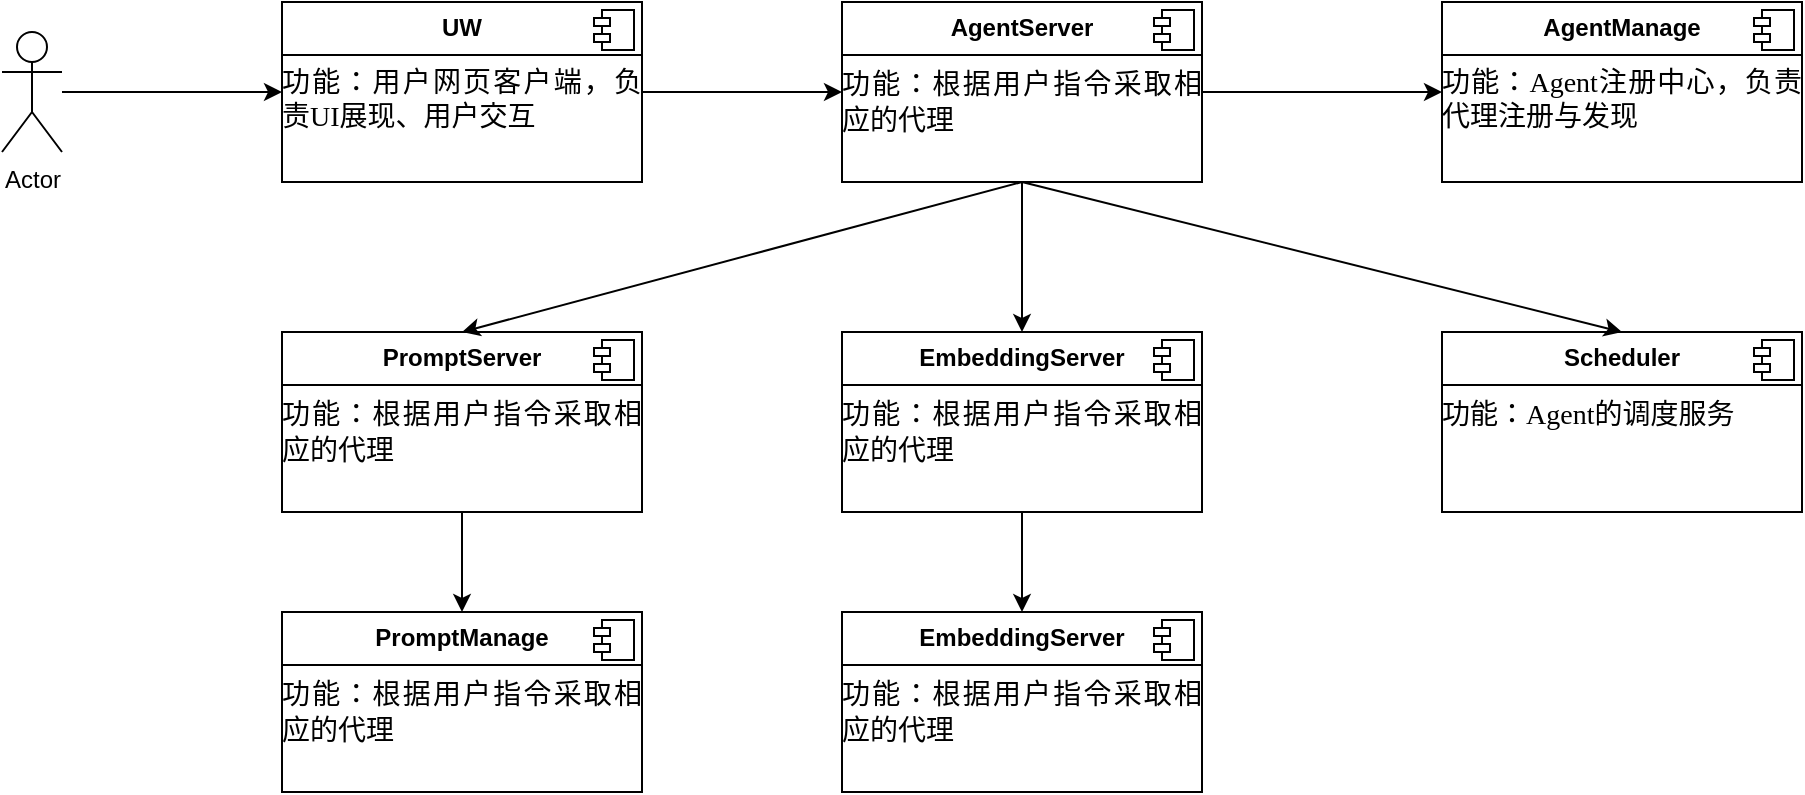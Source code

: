 <mxfile version="24.7.16">
  <diagram id="Ht1M8jgEwFfnCIfOTk4-" name="Page-1">
    <mxGraphModel dx="1426" dy="798" grid="1" gridSize="10" guides="1" tooltips="1" connect="1" arrows="1" fold="1" page="1" pageScale="1" pageWidth="1169" pageHeight="827" math="0" shadow="0">
      <root>
        <mxCell id="0" />
        <mxCell id="1" parent="0" />
        <mxCell id="tLU6vOamgJZOyBqF00xu-16" style="edgeStyle=orthogonalEdgeStyle;rounded=0;orthogonalLoop=1;jettySize=auto;html=1;exitX=1;exitY=0.5;exitDx=0;exitDy=0;entryX=0;entryY=0.5;entryDx=0;entryDy=0;" edge="1" parent="1" source="tLU6vOamgJZOyBqF00xu-10" target="tLU6vOamgJZOyBqF00xu-14">
          <mxGeometry relative="1" as="geometry" />
        </mxCell>
        <mxCell id="tLU6vOamgJZOyBqF00xu-10" value="&lt;p style=&quot;margin:0px;margin-top:6px;text-align:center;&quot;&gt;&lt;b&gt;UW&lt;/b&gt;&lt;/p&gt;&lt;hr size=&quot;1&quot; style=&quot;border-style:solid;&quot;&gt;&lt;p style=&quot;margin: 0pt 0pt 0.0pt; text-align: justify; font-family: 等线; font-size: 10.5pt;&quot; class=&quot;MsoNormal&quot;&gt;&lt;span style=&quot;font-family: 微软雅黑; font-size: 10.5pt;&quot;&gt;功能：用户网页客户端&lt;/span&gt;&lt;span style=&quot;font-family: 微软雅黑; font-size: 10.5pt;&quot;&gt;，&lt;/span&gt;&lt;span style=&quot;font-family: 微软雅黑; font-size: 10.5pt;&quot;&gt;&lt;font face=&quot;微软雅黑&quot;&gt;负责&lt;/font&gt;&lt;font face=&quot;微软雅黑&quot;&gt;UI展现、用户交互&lt;/font&gt;&lt;/span&gt;&lt;/p&gt;" style="align=left;overflow=fill;html=1;dropTarget=0;whiteSpace=wrap;" vertex="1" parent="1">
          <mxGeometry x="180" y="75" width="180" height="90" as="geometry" />
        </mxCell>
        <mxCell id="tLU6vOamgJZOyBqF00xu-11" value="" style="shape=component;jettyWidth=8;jettyHeight=4;" vertex="1" parent="tLU6vOamgJZOyBqF00xu-10">
          <mxGeometry x="1" width="20" height="20" relative="1" as="geometry">
            <mxPoint x="-24" y="4" as="offset" />
          </mxGeometry>
        </mxCell>
        <mxCell id="tLU6vOamgJZOyBqF00xu-13" style="edgeStyle=orthogonalEdgeStyle;rounded=0;orthogonalLoop=1;jettySize=auto;html=1;entryX=0;entryY=0.5;entryDx=0;entryDy=0;" edge="1" parent="1" source="tLU6vOamgJZOyBqF00xu-12" target="tLU6vOamgJZOyBqF00xu-10">
          <mxGeometry relative="1" as="geometry" />
        </mxCell>
        <mxCell id="tLU6vOamgJZOyBqF00xu-12" value="Actor" style="shape=umlActor;verticalLabelPosition=bottom;verticalAlign=top;html=1;" vertex="1" parent="1">
          <mxGeometry x="40" y="90" width="30" height="60" as="geometry" />
        </mxCell>
        <mxCell id="tLU6vOamgJZOyBqF00xu-19" style="edgeStyle=orthogonalEdgeStyle;rounded=0;orthogonalLoop=1;jettySize=auto;html=1;entryX=0;entryY=0.5;entryDx=0;entryDy=0;" edge="1" parent="1" source="tLU6vOamgJZOyBqF00xu-14" target="tLU6vOamgJZOyBqF00xu-17">
          <mxGeometry relative="1" as="geometry" />
        </mxCell>
        <mxCell id="tLU6vOamgJZOyBqF00xu-30" style="edgeStyle=orthogonalEdgeStyle;rounded=0;orthogonalLoop=1;jettySize=auto;html=1;entryX=0.5;entryY=0;entryDx=0;entryDy=0;" edge="1" parent="1" source="tLU6vOamgJZOyBqF00xu-14" target="tLU6vOamgJZOyBqF00xu-28">
          <mxGeometry relative="1" as="geometry" />
        </mxCell>
        <mxCell id="tLU6vOamgJZOyBqF00xu-14" value="&lt;p style=&quot;margin:0px;margin-top:6px;text-align:center;&quot;&gt;&lt;b&gt;AgentServer&lt;/b&gt;&lt;/p&gt;&lt;hr size=&quot;1&quot; style=&quot;border-style:solid;&quot;&gt;&lt;p style=&quot;margin: 0pt 0pt 0.0pt; text-align: justify;&quot; class=&quot;MsoNormal&quot;&gt;&lt;span style=&quot;font-family: 微软雅黑; font-size: 10.5pt;&quot;&gt;功能：&lt;/span&gt;&lt;span style=&quot;background-color: initial; text-align: left; font-size: 14px;&quot;&gt;&lt;font face=&quot;微软雅黑&quot;&gt;根据用户指令采取相应的代理&lt;/font&gt;&lt;/span&gt;&lt;/p&gt;" style="align=left;overflow=fill;html=1;dropTarget=0;whiteSpace=wrap;" vertex="1" parent="1">
          <mxGeometry x="460" y="75" width="180" height="90" as="geometry" />
        </mxCell>
        <mxCell id="tLU6vOamgJZOyBqF00xu-15" value="" style="shape=component;jettyWidth=8;jettyHeight=4;" vertex="1" parent="tLU6vOamgJZOyBqF00xu-14">
          <mxGeometry x="1" width="20" height="20" relative="1" as="geometry">
            <mxPoint x="-24" y="4" as="offset" />
          </mxGeometry>
        </mxCell>
        <mxCell id="tLU6vOamgJZOyBqF00xu-17" value="&lt;p style=&quot;margin:0px;margin-top:6px;text-align:center;&quot;&gt;&lt;b&gt;AgentManage&lt;/b&gt;&lt;/p&gt;&lt;hr size=&quot;1&quot; style=&quot;border-style:solid;&quot;&gt;&lt;p style=&quot;margin: 0pt 0pt 0.0pt; text-align: justify; font-family: 等线; font-size: 10.5pt;&quot; class=&quot;MsoNormal&quot;&gt;&lt;span style=&quot;font-family: 微软雅黑; font-size: 10.5pt;&quot;&gt;功能：Agent&lt;/span&gt;&lt;span style=&quot;font-family: 微软雅黑; font-size: 10.5pt; background-color: initial;&quot;&gt;注册中心，负责代理注册与发现&lt;/span&gt;&lt;/p&gt;" style="align=left;overflow=fill;html=1;dropTarget=0;whiteSpace=wrap;" vertex="1" parent="1">
          <mxGeometry x="760" y="75" width="180" height="90" as="geometry" />
        </mxCell>
        <mxCell id="tLU6vOamgJZOyBqF00xu-18" value="" style="shape=component;jettyWidth=8;jettyHeight=4;" vertex="1" parent="tLU6vOamgJZOyBqF00xu-17">
          <mxGeometry x="1" width="20" height="20" relative="1" as="geometry">
            <mxPoint x="-24" y="4" as="offset" />
          </mxGeometry>
        </mxCell>
        <mxCell id="tLU6vOamgJZOyBqF00xu-39" style="edgeStyle=orthogonalEdgeStyle;rounded=0;orthogonalLoop=1;jettySize=auto;html=1;" edge="1" parent="1" source="tLU6vOamgJZOyBqF00xu-20" target="tLU6vOamgJZOyBqF00xu-37">
          <mxGeometry relative="1" as="geometry" />
        </mxCell>
        <mxCell id="tLU6vOamgJZOyBqF00xu-20" value="&lt;p style=&quot;margin:0px;margin-top:6px;text-align:center;&quot;&gt;&lt;b&gt;PromptServer&lt;/b&gt;&lt;/p&gt;&lt;hr size=&quot;1&quot; style=&quot;border-style:solid;&quot;&gt;&lt;p style=&quot;margin: 0pt 0pt 0.0pt; text-align: justify;&quot; class=&quot;MsoNormal&quot;&gt;&lt;span style=&quot;font-family: 微软雅黑; font-size: 10.5pt;&quot;&gt;功能：&lt;/span&gt;&lt;span style=&quot;background-color: initial; text-align: left; font-size: 14px;&quot;&gt;&lt;font face=&quot;微软雅黑&quot;&gt;根据用户指令采取相应的代理&lt;/font&gt;&lt;/span&gt;&lt;/p&gt;" style="align=left;overflow=fill;html=1;dropTarget=0;whiteSpace=wrap;" vertex="1" parent="1">
          <mxGeometry x="180" y="240" width="180" height="90" as="geometry" />
        </mxCell>
        <mxCell id="tLU6vOamgJZOyBqF00xu-21" value="" style="shape=component;jettyWidth=8;jettyHeight=4;" vertex="1" parent="tLU6vOamgJZOyBqF00xu-20">
          <mxGeometry x="1" width="20" height="20" relative="1" as="geometry">
            <mxPoint x="-24" y="4" as="offset" />
          </mxGeometry>
        </mxCell>
        <mxCell id="tLU6vOamgJZOyBqF00xu-27" value="" style="endArrow=classic;html=1;rounded=0;exitX=0.5;exitY=1;exitDx=0;exitDy=0;entryX=0.5;entryY=0;entryDx=0;entryDy=0;" edge="1" parent="1" source="tLU6vOamgJZOyBqF00xu-14" target="tLU6vOamgJZOyBqF00xu-20">
          <mxGeometry width="50" height="50" relative="1" as="geometry">
            <mxPoint x="560" y="470" as="sourcePoint" />
            <mxPoint x="610" y="420" as="targetPoint" />
          </mxGeometry>
        </mxCell>
        <mxCell id="tLU6vOamgJZOyBqF00xu-33" style="edgeStyle=orthogonalEdgeStyle;rounded=0;orthogonalLoop=1;jettySize=auto;html=1;" edge="1" parent="1" source="tLU6vOamgJZOyBqF00xu-28" target="tLU6vOamgJZOyBqF00xu-31">
          <mxGeometry relative="1" as="geometry" />
        </mxCell>
        <mxCell id="tLU6vOamgJZOyBqF00xu-28" value="&lt;p style=&quot;margin:0px;margin-top:6px;text-align:center;&quot;&gt;&lt;b&gt;EmbeddingServer&lt;/b&gt;&lt;/p&gt;&lt;hr size=&quot;1&quot; style=&quot;border-style:solid;&quot;&gt;&lt;p style=&quot;margin: 0pt 0pt 0.0pt; text-align: justify;&quot; class=&quot;MsoNormal&quot;&gt;&lt;span style=&quot;font-family: 微软雅黑; font-size: 10.5pt;&quot;&gt;功能：&lt;/span&gt;&lt;span style=&quot;background-color: initial; text-align: left; font-size: 14px;&quot;&gt;&lt;font face=&quot;微软雅黑&quot;&gt;根据用户指令采取相应的代理&lt;/font&gt;&lt;/span&gt;&lt;/p&gt;" style="align=left;overflow=fill;html=1;dropTarget=0;whiteSpace=wrap;" vertex="1" parent="1">
          <mxGeometry x="460" y="240" width="180" height="90" as="geometry" />
        </mxCell>
        <mxCell id="tLU6vOamgJZOyBqF00xu-29" value="" style="shape=component;jettyWidth=8;jettyHeight=4;" vertex="1" parent="tLU6vOamgJZOyBqF00xu-28">
          <mxGeometry x="1" width="20" height="20" relative="1" as="geometry">
            <mxPoint x="-24" y="4" as="offset" />
          </mxGeometry>
        </mxCell>
        <mxCell id="tLU6vOamgJZOyBqF00xu-31" value="&lt;p style=&quot;margin:0px;margin-top:6px;text-align:center;&quot;&gt;&lt;b&gt;EmbeddingServer&lt;/b&gt;&lt;/p&gt;&lt;hr size=&quot;1&quot; style=&quot;border-style:solid;&quot;&gt;&lt;p style=&quot;margin: 0pt 0pt 0.0pt; text-align: justify;&quot; class=&quot;MsoNormal&quot;&gt;&lt;span style=&quot;font-family: 微软雅黑; font-size: 10.5pt;&quot;&gt;功能：&lt;/span&gt;&lt;span style=&quot;background-color: initial; text-align: left; font-size: 14px;&quot;&gt;&lt;font face=&quot;微软雅黑&quot;&gt;根据用户指令采取相应的代理&lt;/font&gt;&lt;/span&gt;&lt;/p&gt;" style="align=left;overflow=fill;html=1;dropTarget=0;whiteSpace=wrap;" vertex="1" parent="1">
          <mxGeometry x="460" y="380" width="180" height="90" as="geometry" />
        </mxCell>
        <mxCell id="tLU6vOamgJZOyBqF00xu-32" value="" style="shape=component;jettyWidth=8;jettyHeight=4;" vertex="1" parent="tLU6vOamgJZOyBqF00xu-31">
          <mxGeometry x="1" width="20" height="20" relative="1" as="geometry">
            <mxPoint x="-24" y="4" as="offset" />
          </mxGeometry>
        </mxCell>
        <mxCell id="tLU6vOamgJZOyBqF00xu-34" value="&lt;p style=&quot;margin:0px;margin-top:6px;text-align:center;&quot;&gt;&lt;b&gt;Scheduler&lt;/b&gt;&lt;/p&gt;&lt;hr size=&quot;1&quot; style=&quot;border-style:solid;&quot;&gt;&lt;p style=&quot;margin: 0pt 0pt 0.0pt; text-align: justify;&quot; class=&quot;MsoNormal&quot;&gt;&lt;span style=&quot;font-family: 微软雅黑; font-size: 10.5pt;&quot;&gt;功能：&lt;/span&gt;&lt;span style=&quot;background-color: initial; text-align: left; font-size: 14px;&quot;&gt;&lt;font face=&quot;微软雅黑&quot;&gt;Agent的调度服务&lt;/font&gt;&lt;/span&gt;&lt;/p&gt;" style="align=left;overflow=fill;html=1;dropTarget=0;whiteSpace=wrap;" vertex="1" parent="1">
          <mxGeometry x="760" y="240" width="180" height="90" as="geometry" />
        </mxCell>
        <mxCell id="tLU6vOamgJZOyBqF00xu-35" value="" style="shape=component;jettyWidth=8;jettyHeight=4;" vertex="1" parent="tLU6vOamgJZOyBqF00xu-34">
          <mxGeometry x="1" width="20" height="20" relative="1" as="geometry">
            <mxPoint x="-24" y="4" as="offset" />
          </mxGeometry>
        </mxCell>
        <mxCell id="tLU6vOamgJZOyBqF00xu-36" value="" style="endArrow=classic;html=1;rounded=0;exitX=0.5;exitY=1;exitDx=0;exitDy=0;entryX=0.5;entryY=0;entryDx=0;entryDy=0;" edge="1" parent="1" source="tLU6vOamgJZOyBqF00xu-14" target="tLU6vOamgJZOyBqF00xu-34">
          <mxGeometry width="50" height="50" relative="1" as="geometry">
            <mxPoint x="560" y="175" as="sourcePoint" />
            <mxPoint x="280" y="250" as="targetPoint" />
          </mxGeometry>
        </mxCell>
        <mxCell id="tLU6vOamgJZOyBqF00xu-37" value="&lt;p style=&quot;margin:0px;margin-top:6px;text-align:center;&quot;&gt;&lt;b&gt;PromptManage&lt;/b&gt;&lt;/p&gt;&lt;hr size=&quot;1&quot; style=&quot;border-style:solid;&quot;&gt;&lt;p style=&quot;margin: 0pt 0pt 0.0pt; text-align: justify;&quot; class=&quot;MsoNormal&quot;&gt;&lt;span style=&quot;font-family: 微软雅黑; font-size: 10.5pt;&quot;&gt;功能：&lt;/span&gt;&lt;span style=&quot;background-color: initial; text-align: left; font-size: 14px;&quot;&gt;&lt;font face=&quot;微软雅黑&quot;&gt;根据用户指令采取相应的代理&lt;/font&gt;&lt;/span&gt;&lt;/p&gt;" style="align=left;overflow=fill;html=1;dropTarget=0;whiteSpace=wrap;" vertex="1" parent="1">
          <mxGeometry x="180" y="380" width="180" height="90" as="geometry" />
        </mxCell>
        <mxCell id="tLU6vOamgJZOyBqF00xu-38" value="" style="shape=component;jettyWidth=8;jettyHeight=4;" vertex="1" parent="tLU6vOamgJZOyBqF00xu-37">
          <mxGeometry x="1" width="20" height="20" relative="1" as="geometry">
            <mxPoint x="-24" y="4" as="offset" />
          </mxGeometry>
        </mxCell>
      </root>
    </mxGraphModel>
  </diagram>
</mxfile>
